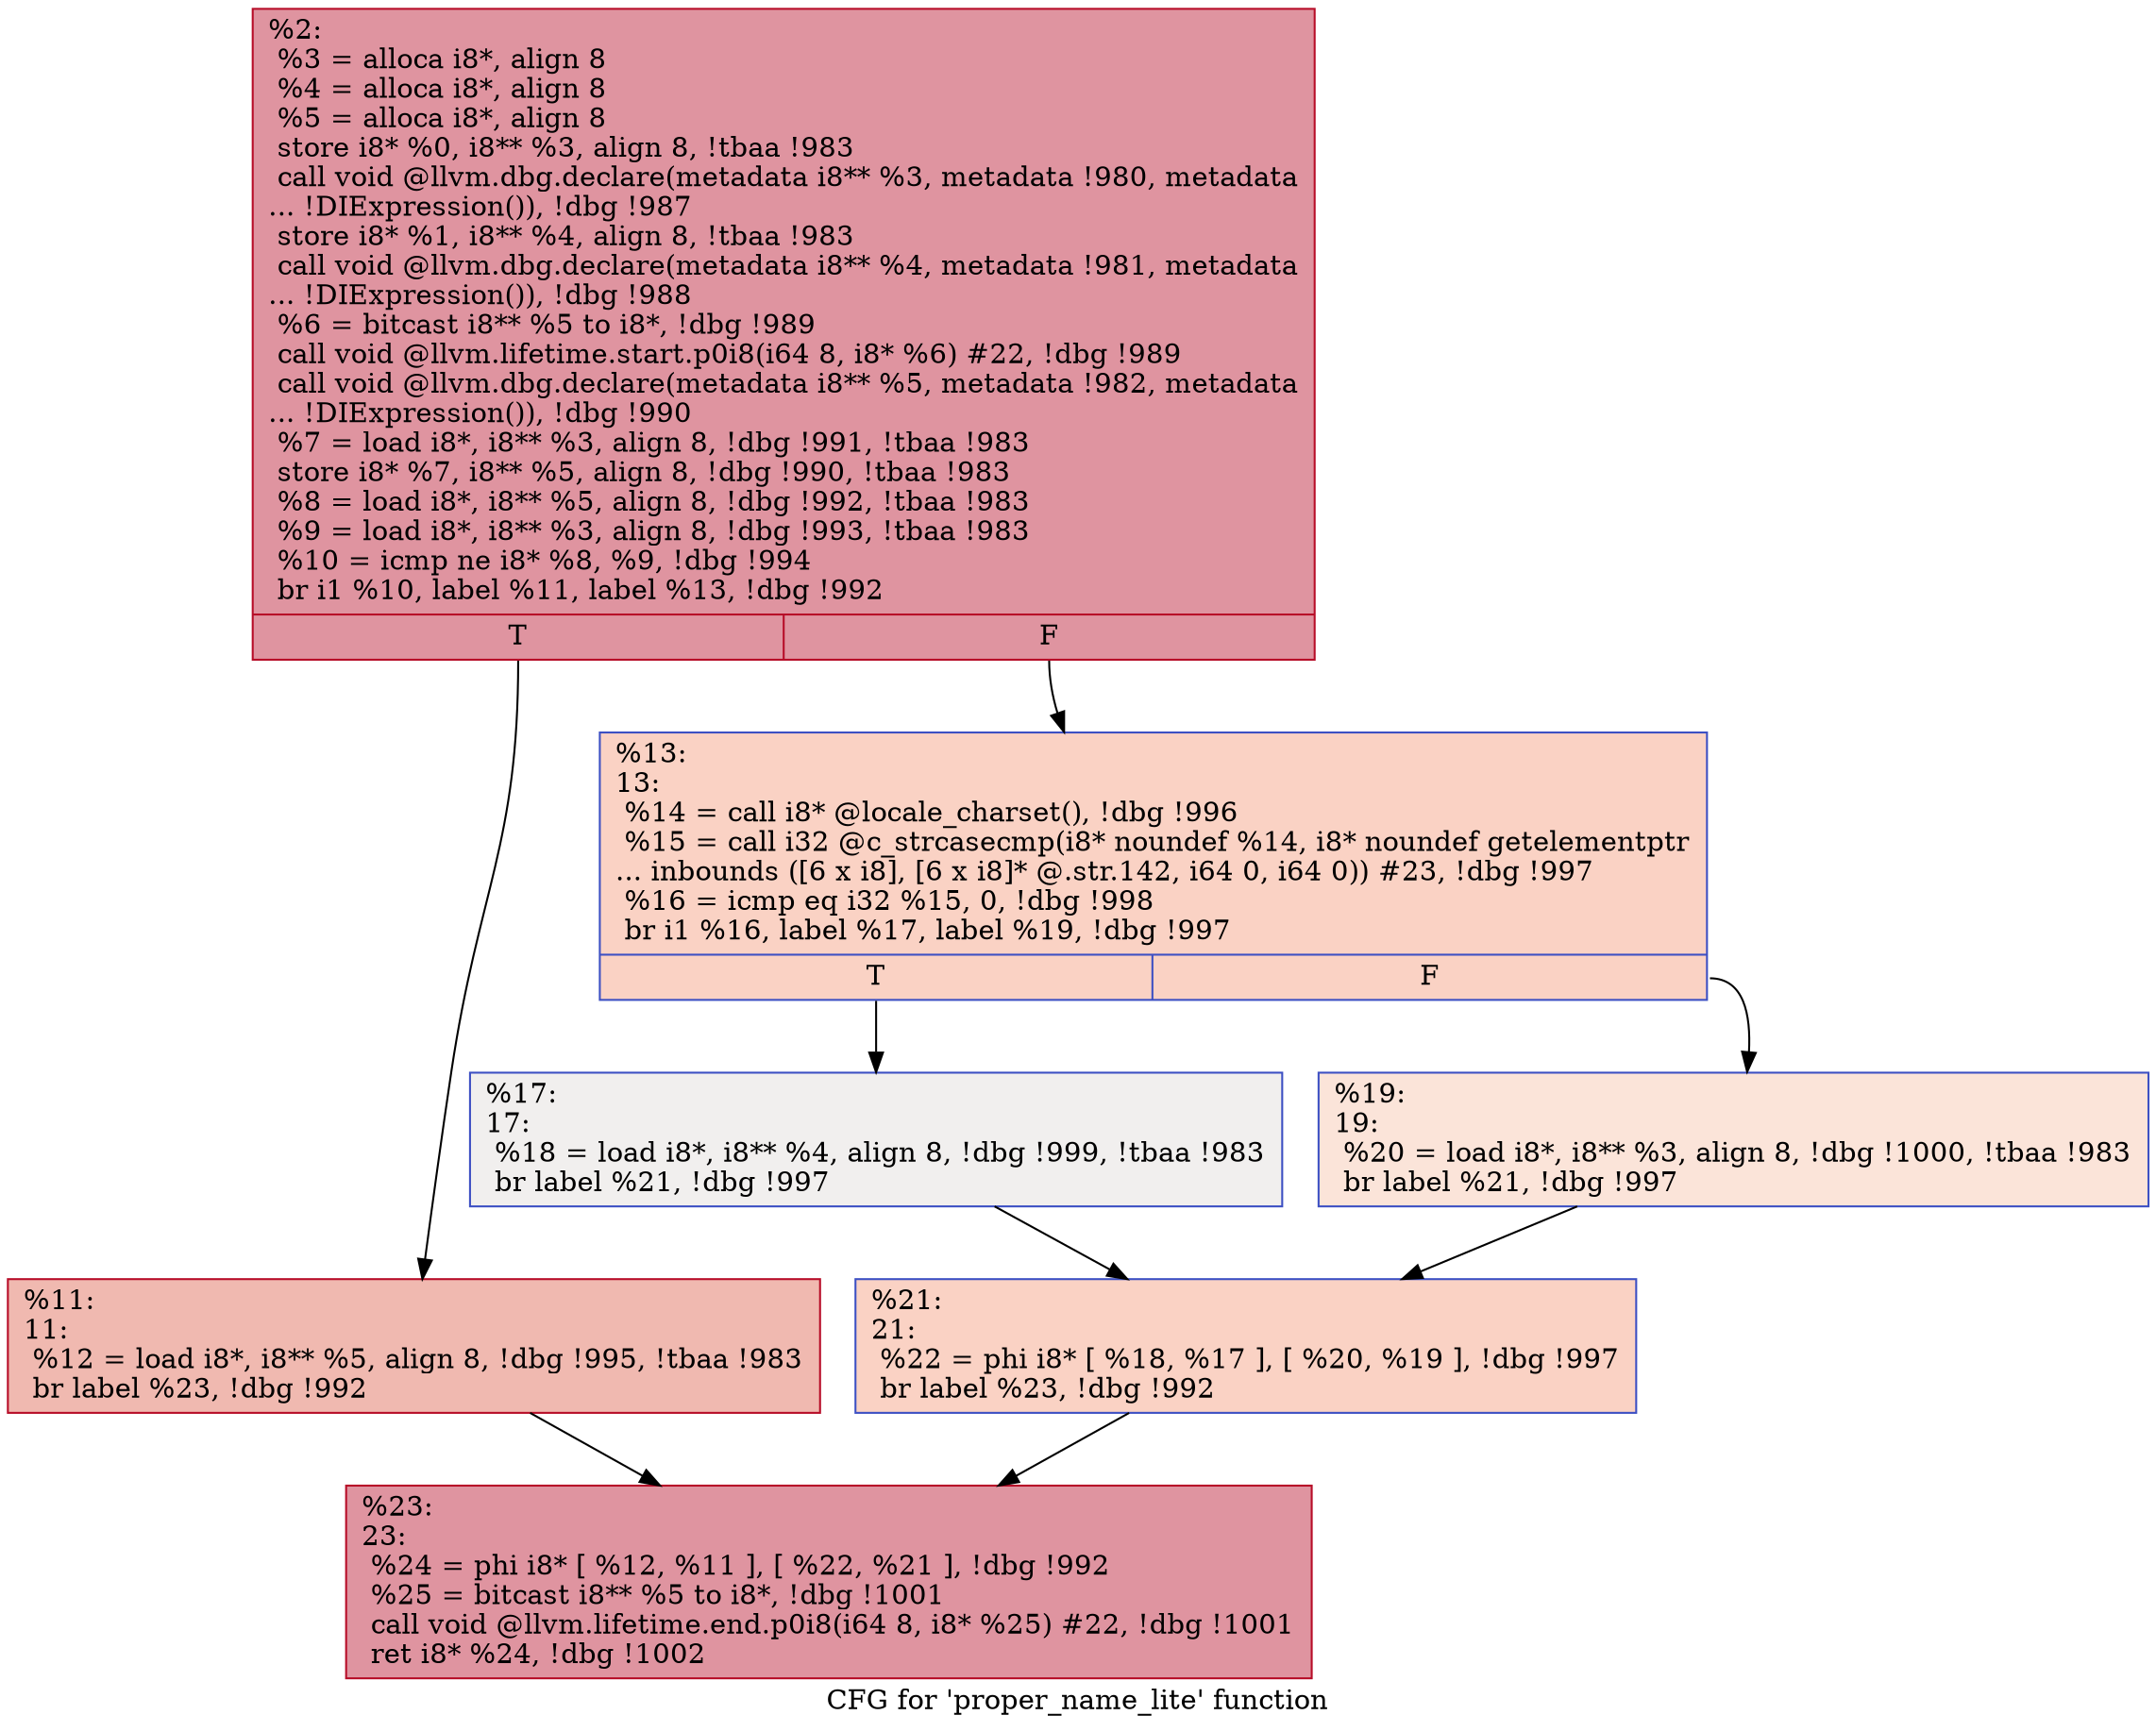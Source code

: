 digraph "CFG for 'proper_name_lite' function" {
	label="CFG for 'proper_name_lite' function";

	Node0x2524b60 [shape=record,color="#b70d28ff", style=filled, fillcolor="#b70d2870",label="{%2:\l  %3 = alloca i8*, align 8\l  %4 = alloca i8*, align 8\l  %5 = alloca i8*, align 8\l  store i8* %0, i8** %3, align 8, !tbaa !983\l  call void @llvm.dbg.declare(metadata i8** %3, metadata !980, metadata\l... !DIExpression()), !dbg !987\l  store i8* %1, i8** %4, align 8, !tbaa !983\l  call void @llvm.dbg.declare(metadata i8** %4, metadata !981, metadata\l... !DIExpression()), !dbg !988\l  %6 = bitcast i8** %5 to i8*, !dbg !989\l  call void @llvm.lifetime.start.p0i8(i64 8, i8* %6) #22, !dbg !989\l  call void @llvm.dbg.declare(metadata i8** %5, metadata !982, metadata\l... !DIExpression()), !dbg !990\l  %7 = load i8*, i8** %3, align 8, !dbg !991, !tbaa !983\l  store i8* %7, i8** %5, align 8, !dbg !990, !tbaa !983\l  %8 = load i8*, i8** %5, align 8, !dbg !992, !tbaa !983\l  %9 = load i8*, i8** %3, align 8, !dbg !993, !tbaa !983\l  %10 = icmp ne i8* %8, %9, !dbg !994\l  br i1 %10, label %11, label %13, !dbg !992\l|{<s0>T|<s1>F}}"];
	Node0x2524b60:s0 -> Node0x2524bf0;
	Node0x2524b60:s1 -> Node0x2524c40;
	Node0x2524bf0 [shape=record,color="#b70d28ff", style=filled, fillcolor="#de614d70",label="{%11:\l11:                                               \l  %12 = load i8*, i8** %5, align 8, !dbg !995, !tbaa !983\l  br label %23, !dbg !992\l}"];
	Node0x2524bf0 -> Node0x2524d80;
	Node0x2524c40 [shape=record,color="#3d50c3ff", style=filled, fillcolor="#f4987a70",label="{%13:\l13:                                               \l  %14 = call i8* @locale_charset(), !dbg !996\l  %15 = call i32 @c_strcasecmp(i8* noundef %14, i8* noundef getelementptr\l... inbounds ([6 x i8], [6 x i8]* @.str.142, i64 0, i64 0)) #23, !dbg !997\l  %16 = icmp eq i32 %15, 0, !dbg !998\l  br i1 %16, label %17, label %19, !dbg !997\l|{<s0>T|<s1>F}}"];
	Node0x2524c40:s0 -> Node0x2524c90;
	Node0x2524c40:s1 -> Node0x2524ce0;
	Node0x2524c90 [shape=record,color="#3d50c3ff", style=filled, fillcolor="#e0dbd870",label="{%17:\l17:                                               \l  %18 = load i8*, i8** %4, align 8, !dbg !999, !tbaa !983\l  br label %21, !dbg !997\l}"];
	Node0x2524c90 -> Node0x2524d30;
	Node0x2524ce0 [shape=record,color="#3d50c3ff", style=filled, fillcolor="#f5c1a970",label="{%19:\l19:                                               \l  %20 = load i8*, i8** %3, align 8, !dbg !1000, !tbaa !983\l  br label %21, !dbg !997\l}"];
	Node0x2524ce0 -> Node0x2524d30;
	Node0x2524d30 [shape=record,color="#3d50c3ff", style=filled, fillcolor="#f4987a70",label="{%21:\l21:                                               \l  %22 = phi i8* [ %18, %17 ], [ %20, %19 ], !dbg !997\l  br label %23, !dbg !992\l}"];
	Node0x2524d30 -> Node0x2524d80;
	Node0x2524d80 [shape=record,color="#b70d28ff", style=filled, fillcolor="#b70d2870",label="{%23:\l23:                                               \l  %24 = phi i8* [ %12, %11 ], [ %22, %21 ], !dbg !992\l  %25 = bitcast i8** %5 to i8*, !dbg !1001\l  call void @llvm.lifetime.end.p0i8(i64 8, i8* %25) #22, !dbg !1001\l  ret i8* %24, !dbg !1002\l}"];
}
